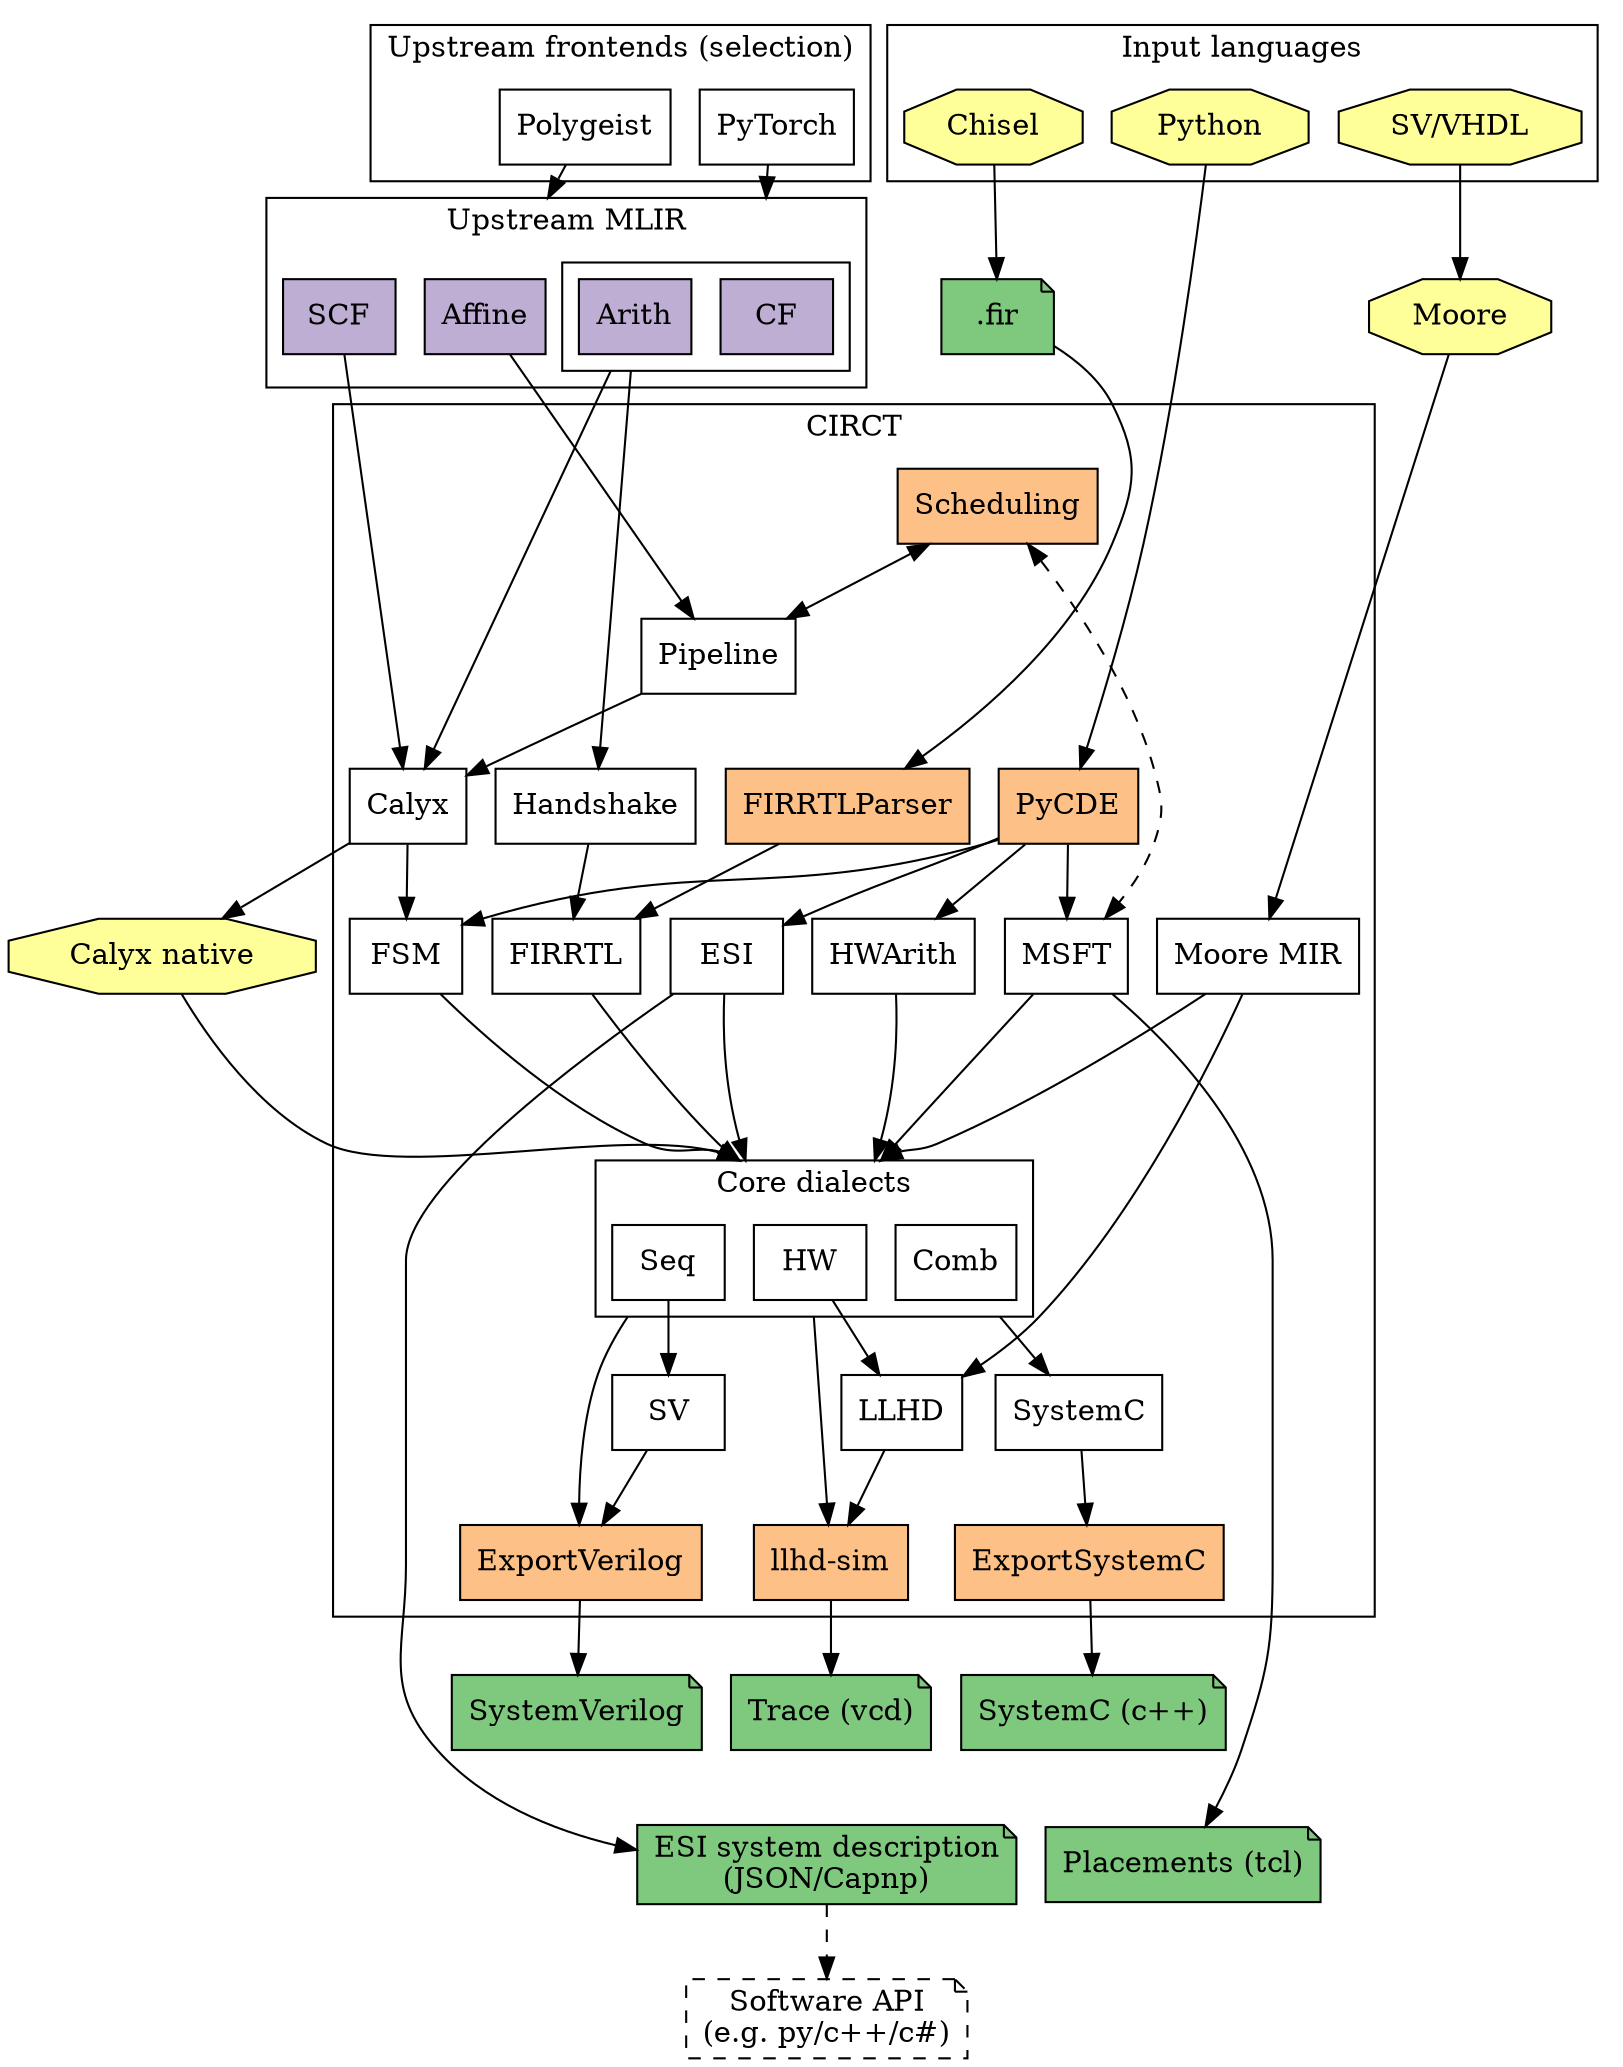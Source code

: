 digraph G {
  // Note: Remember to run the circt/utils/update-docs-dialects.sh script after
  // modifying this file to regenerate the .svg and .png renders of the graph.
  rankdir = TB
  splines=spline
  node [shape=box style=filled fillcolor="white"]
  nodesep=0.2 // horizontal compression
  ranksep=0.5 // vertical compression
  compound=true

  // MLIR frontends
  subgraph cluster_mlir_frontends {
    label = "Upstream frontends (selection)"
    PyTorch
    Polygeist
  }

  // MLIR dialects
  subgraph cluster_mlir {
    label = "Upstream MLIR";
    node [fillcolor="#beaed4"]
    SCF Affine
    subgraph cluster_std_arith_dialect {
      label = ""
      CF
      Arith
    }
  }
  PyTorch -> CF [lhead=cluster_mlir]
  Polygeist -> Affine [lhead=cluster_mlir]

  subgraph cluster_circt {
    label = "CIRCT"
    // Internal frontend tools
    subgraph frontend_internal_tools{
      node [fillcolor="#fdc086"]
      FIRRTLParser
      PyCDE [URL="https://circt.llvm.org/docs/PyCDE/"]
      Scheduling [URL="https://circt.llvm.org/docs/Scheduling/"]
    }

    // CIRCT dialects
    Handshake [URL="https://circt.llvm.org/docs/Dialects/Handshake/"]
    Calyx [URL="https://circt.llvm.org/docs/Dialects/Calyx/"]
    FIRRTL [URL="https://circt.llvm.org/docs/Dialects/FIRRTL/"]
    Pipeline [URL="https://circt.llvm.org/docs/Dialects/Pipeline/"]
    MSFT [URL="https://circt.llvm.org/docs/Dialects/MSFT/"]
    ESI [URL="https://circt.llvm.org/docs/Dialects/ESI/"]
    FSM [URL="https://circt.llvm.org/docs/Dialects/FSM/"]
    HWArith [URL="https://circt.llvm.org/docs/Dialects/HWArith/"]
    MooreMIR [URL="https://circt.llvm.org/docs/Dialects/Moore/", label="Moore MIR"]

    // Invisible node to make space for RTL cluster's incoming edges.
    space_above_RTL [style = invis, label=""]

    // Core dialects
    subgraph cluster_RTL {
      label = "Core dialects"
      Seq [URL="https://circt.llvm.org/docs/Dialects/Seq/"]
      HW [URL="https://circt.llvm.org/docs/Dialects/HW/"]
      Comb [URL="https://circt.llvm.org/docs/Dialects/Comb/"]
    }
    LLHD [URL="https://circt.llvm.org/docs/Dialects/LLHD/"]

    // Backend dialects
    SV [URL="https://circt.llvm.org/docs/Dialects/SV/"]
    SystemC [URL="https://circt.llvm.org/docs/Dialects/SystemC/"]

    subgraph backend_internal_tools{
      node [fillcolor="#fdc086"]
      llhd_sim [label="llhd-sim"]
      ExportSystemC
      ExportVerilog [URL="https://circt.llvm.org/docs/VerilogGeneration/"]
    }
  }

  // External tools
  subgraph external_tools {
    node [shape=octagon fillcolor="#ffff99"]
    Moore 
    Calyx_native [label="Calyx native"]
  }

  FIRFile [label=".fir" fillcolor="#7fc97f" shape="note"]

  subgraph cluster_input_langs {
    label = "Input languages"
    node [shape=octagon fillcolor="#ffff99"]
    Chisel
    SVVHDL [label="SV/VHDL"]
    PyFile [label="Python"]
  }

  // Output file formats
  subgraph output_file_formats {
    node [fillcolor="#7fc97f" shape="note"]
    VCDTrace [label="Trace (vcd)"]
    SystemCFile [label="SystemC (c++)"]
    SVFile [label="SystemVerilog"]
    ServiceDesc [label="ESI system description\n(JSON/Capnp)"]
    SoftwareAPI [label="Software API\n(e.g. py/c++/c#)" style=dashed]
    TCL [label="Placements (tcl)"]
  }

  // ===== Connections =====
  // Dialect conversions
  SCF -> Calyx
  Affine -> Pipeline
  Pipeline -> Calyx
  Arith -> {Handshake Calyx} [ltail=cluster_std_arith_dialect]

  Handshake -> FIRRTL
  Calyx -> FSM

  // Things that lower into a subset of the RTL-like dialects. Cluster these
  // together to avoid a massive clutter.
  {FIRRTL FSM ESI MSFT HWArith MooreMIR} -> HW [lhead=cluster_RTL]
  Seq -> SV
  {HW MooreMIR} -> LLHD
  Comb -> SystemC [ltail=cluster_RTL]
  ExportVerilog -> SVFile

  // Tool flows
  Scheduling -> Pipeline [dir=both]
  Chisel -> FIRFile
  FIRFile -> FIRRTLParser
  FIRRTLParser -> FIRRTL
  SystemC -> ExportSystemC
  ExportSystemC -> SystemCFile
  SV -> ExportVerilog
  Seq -> ExportVerilog [ltail=cluster_RTL]
  HW -> llhd_sim [ltail=cluster_RTL]
  SVVHDL -> Moore [weight=999]
  Moore -> MooreMIR
  Calyx -> Calyx_native
  Calyx_native -> HW [lhead=cluster_RTL]
  LLHD -> llhd_sim
  llhd_sim -> VCDTrace
  //ESI -> CapNProto
  ESI -> ServiceDesc
  MSFT -> TCL
  PyFile -> PyCDE
  PyCDE -> ESI
  PyCDE -> MSFT
  PyCDE -> HWArith
  PyCDE -> FSM
  Scheduling -> MSFT [dir=both, style=dashed]
  ServiceDesc -> SoftwareAPI [style=dashed]

  // ====== Some fake edges to coerce a good layout ======
  // Note: Modify these if you make changes to the above diagram, and things
  // start looking weird.

  // Leave one rank free above the RTL cluster to improve routing of incoming
  // edges.
  {FIRRTL FSM ESI MSFT HWArith MooreMIR} -> space_above_RTL [weight=999, style=invis]
  space_above_RTL -> {Seq HW Comb} [lhead=cluster_RTL, weight=999, style=invis]

  // Fix the following sink nodes below the CIRCT cluster
  SystemCFile -> {TCL ServiceDesc} [weight=999 style=invis]

  // Better organize the top.
  {PyTorch Polygeist Chisel} -> CF [weight=999 style=invis]
  FIRFile -> Scheduling [weight=999 style=invis]
}
